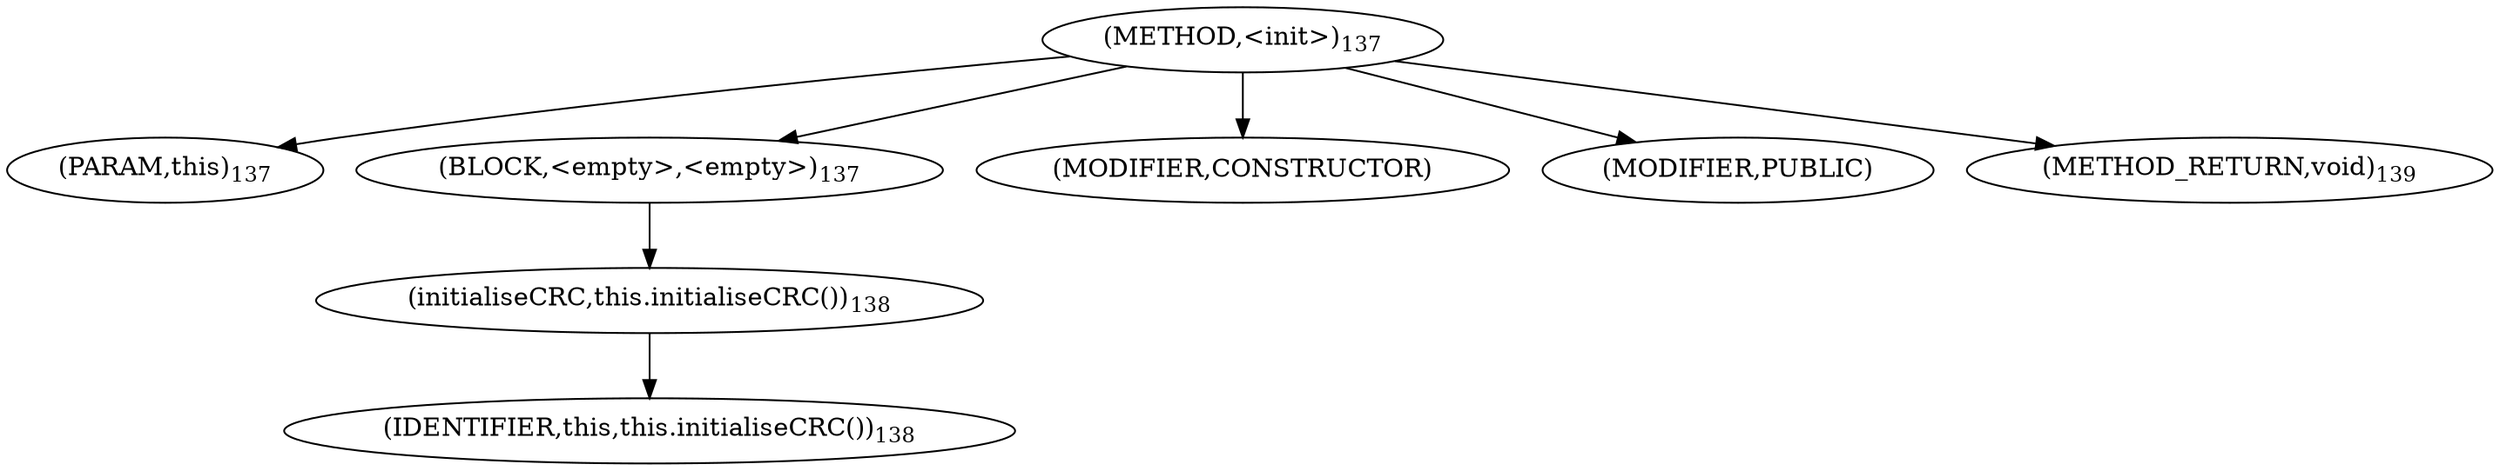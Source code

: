 digraph "&lt;init&gt;" {  
"26" [label = <(METHOD,&lt;init&gt;)<SUB>137</SUB>> ]
"4" [label = <(PARAM,this)<SUB>137</SUB>> ]
"27" [label = <(BLOCK,&lt;empty&gt;,&lt;empty&gt;)<SUB>137</SUB>> ]
"28" [label = <(initialiseCRC,this.initialiseCRC())<SUB>138</SUB>> ]
"3" [label = <(IDENTIFIER,this,this.initialiseCRC())<SUB>138</SUB>> ]
"29" [label = <(MODIFIER,CONSTRUCTOR)> ]
"30" [label = <(MODIFIER,PUBLIC)> ]
"31" [label = <(METHOD_RETURN,void)<SUB>139</SUB>> ]
  "26" -> "4" 
  "26" -> "27" 
  "26" -> "29" 
  "26" -> "30" 
  "26" -> "31" 
  "27" -> "28" 
  "28" -> "3" 
}
